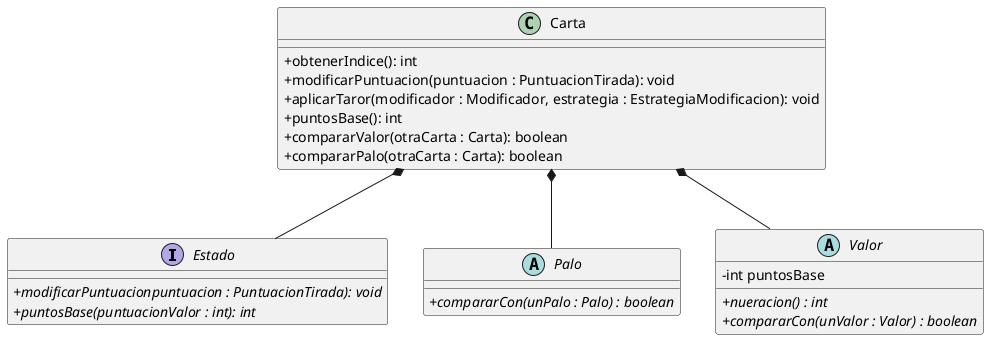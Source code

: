 @startuml
skinparam classAttributeIconSize 0
interface Estado
abstract class Palo
abstract class Valor

class Carta {
+obtenerIndice(): int
+modificarPuntuacion(puntuacion : PuntuacionTirada): void
+aplicarTaror(modificador : Modificador, estrategia : EstrategiaModificacion): void
+puntosBase(): int
+compararValor(otraCarta : Carta): boolean
+compararPalo(otraCarta : Carta): boolean
}

interface Estado {
{abstract}+modificarPuntuacionpuntuacion : PuntuacionTirada): void
{abstract}+puntosBase(puntuacionValor : int): int
}

abstract class Palo{
{abstract}+compararCon(unPalo : Palo) : boolean
}

abstract class Valor{
-int puntosBase
{abstract}+nueracion() : int
{abstract}+compararCon(unValor : Valor) : boolean
}

Carta *-- Valor
Carta *-- Palo
Carta *-- Estado
@enduml